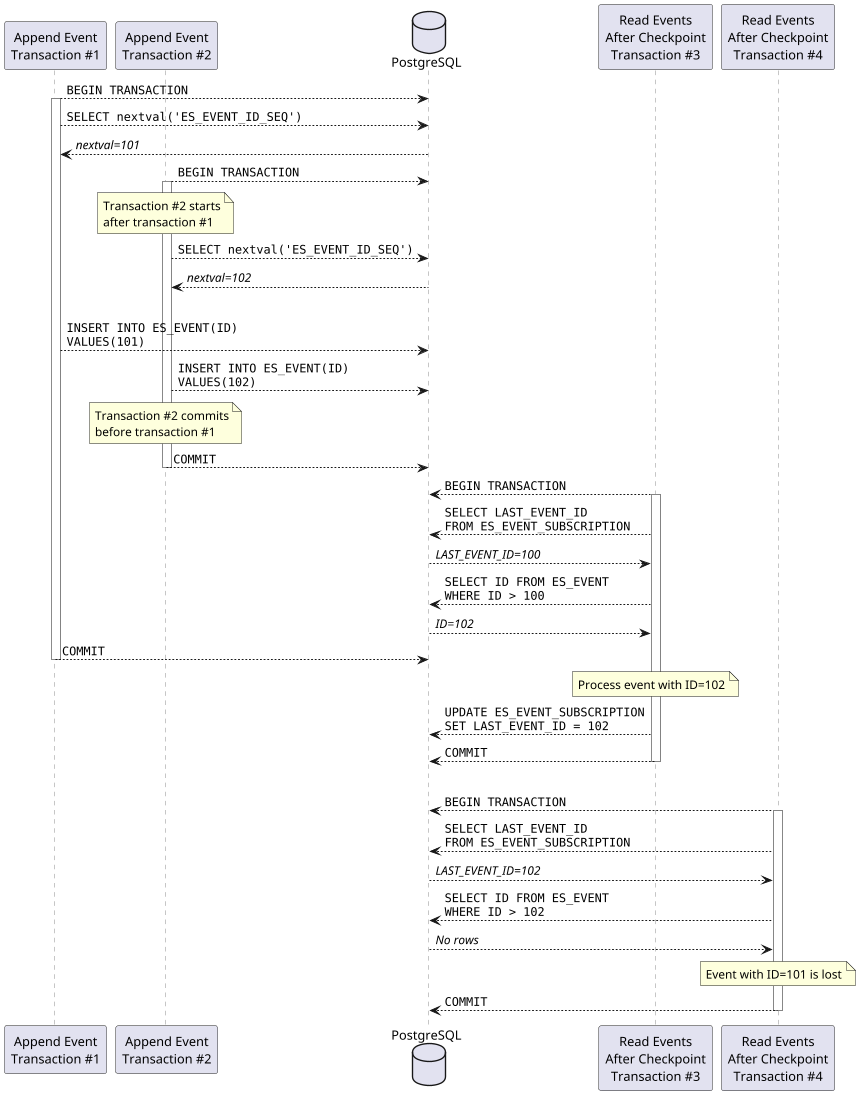 @startuml

scale max 1024 width
scale max 1100 height

skinparam sequence {
  LifeLineBorderColor Grey
'  LifeLineBackgroundColor LightGrey
}

participant "Append Event\nTransaction #1" as tx1
participant "Append Event\nTransaction #2" as tx2
database "PostgreSQL" as db
participant "Read Events\nAfter Checkpoint\nTransaction #3" as tx3
participant "Read Events\nAfter Checkpoint\nTransaction #4" as tx4

tx1 --> db: ""BEGIN TRANSACTION""
activate tx1
tx1 --> db: ""SELECT nextval('ES_EVENT_ID_SEQ')""
db --> tx1: //nextval=101//
tx2 --> db: ""BEGIN TRANSACTION""
activate tx2
note over tx2: Transaction #2 starts\nafter transaction #1
tx2 --> db: ""SELECT nextval('ES_EVENT_ID_SEQ')""
db --> tx2: //nextval=102//
|||
tx1 --> db: ""INSERT INTO ES_EVENT(ID)""\n""VALUES(101)""
tx2 --> db: ""INSERT INTO ES_EVENT(ID)""\n""VALUES(102)""
note over tx2: Transaction #2 commits\nbefore transaction #1
tx2 --> db: ""COMMIT""
deactivate tx2
tx3 --> db: ""BEGIN TRANSACTION""
activate tx3
tx3 --> db: ""SELECT LAST_EVENT_ID""\n""FROM ES_EVENT_SUBSCRIPTION""
db --> tx3: //LAST_EVENT_ID=100//
tx3 --> db: ""SELECT ID FROM ES_EVENT""\n""WHERE ID > 100""
db --> tx3: //ID=102//
tx1 --> db: ""COMMIT""
note over tx3: Process event with ID=102
deactivate tx1
tx3 --> db: ""UPDATE ES_EVENT_SUBSCRIPTION""\n""SET LAST_EVENT_ID = 102""
tx3 --> db: ""COMMIT""
deactivate tx3
|||
tx4 --> db: ""BEGIN TRANSACTION""
activate tx4
tx4 --> db: ""SELECT LAST_EVENT_ID""\n""FROM ES_EVENT_SUBSCRIPTION""
db --> tx4: //LAST_EVENT_ID=102//
tx4 --> db: ""SELECT ID FROM ES_EVENT""\n""WHERE ID > 102""
db --> tx4: //No rows//
note over tx4: Event with ID=101 is lost
tx4 --> db: ""COMMIT""
deactivate tx4

@enduml
